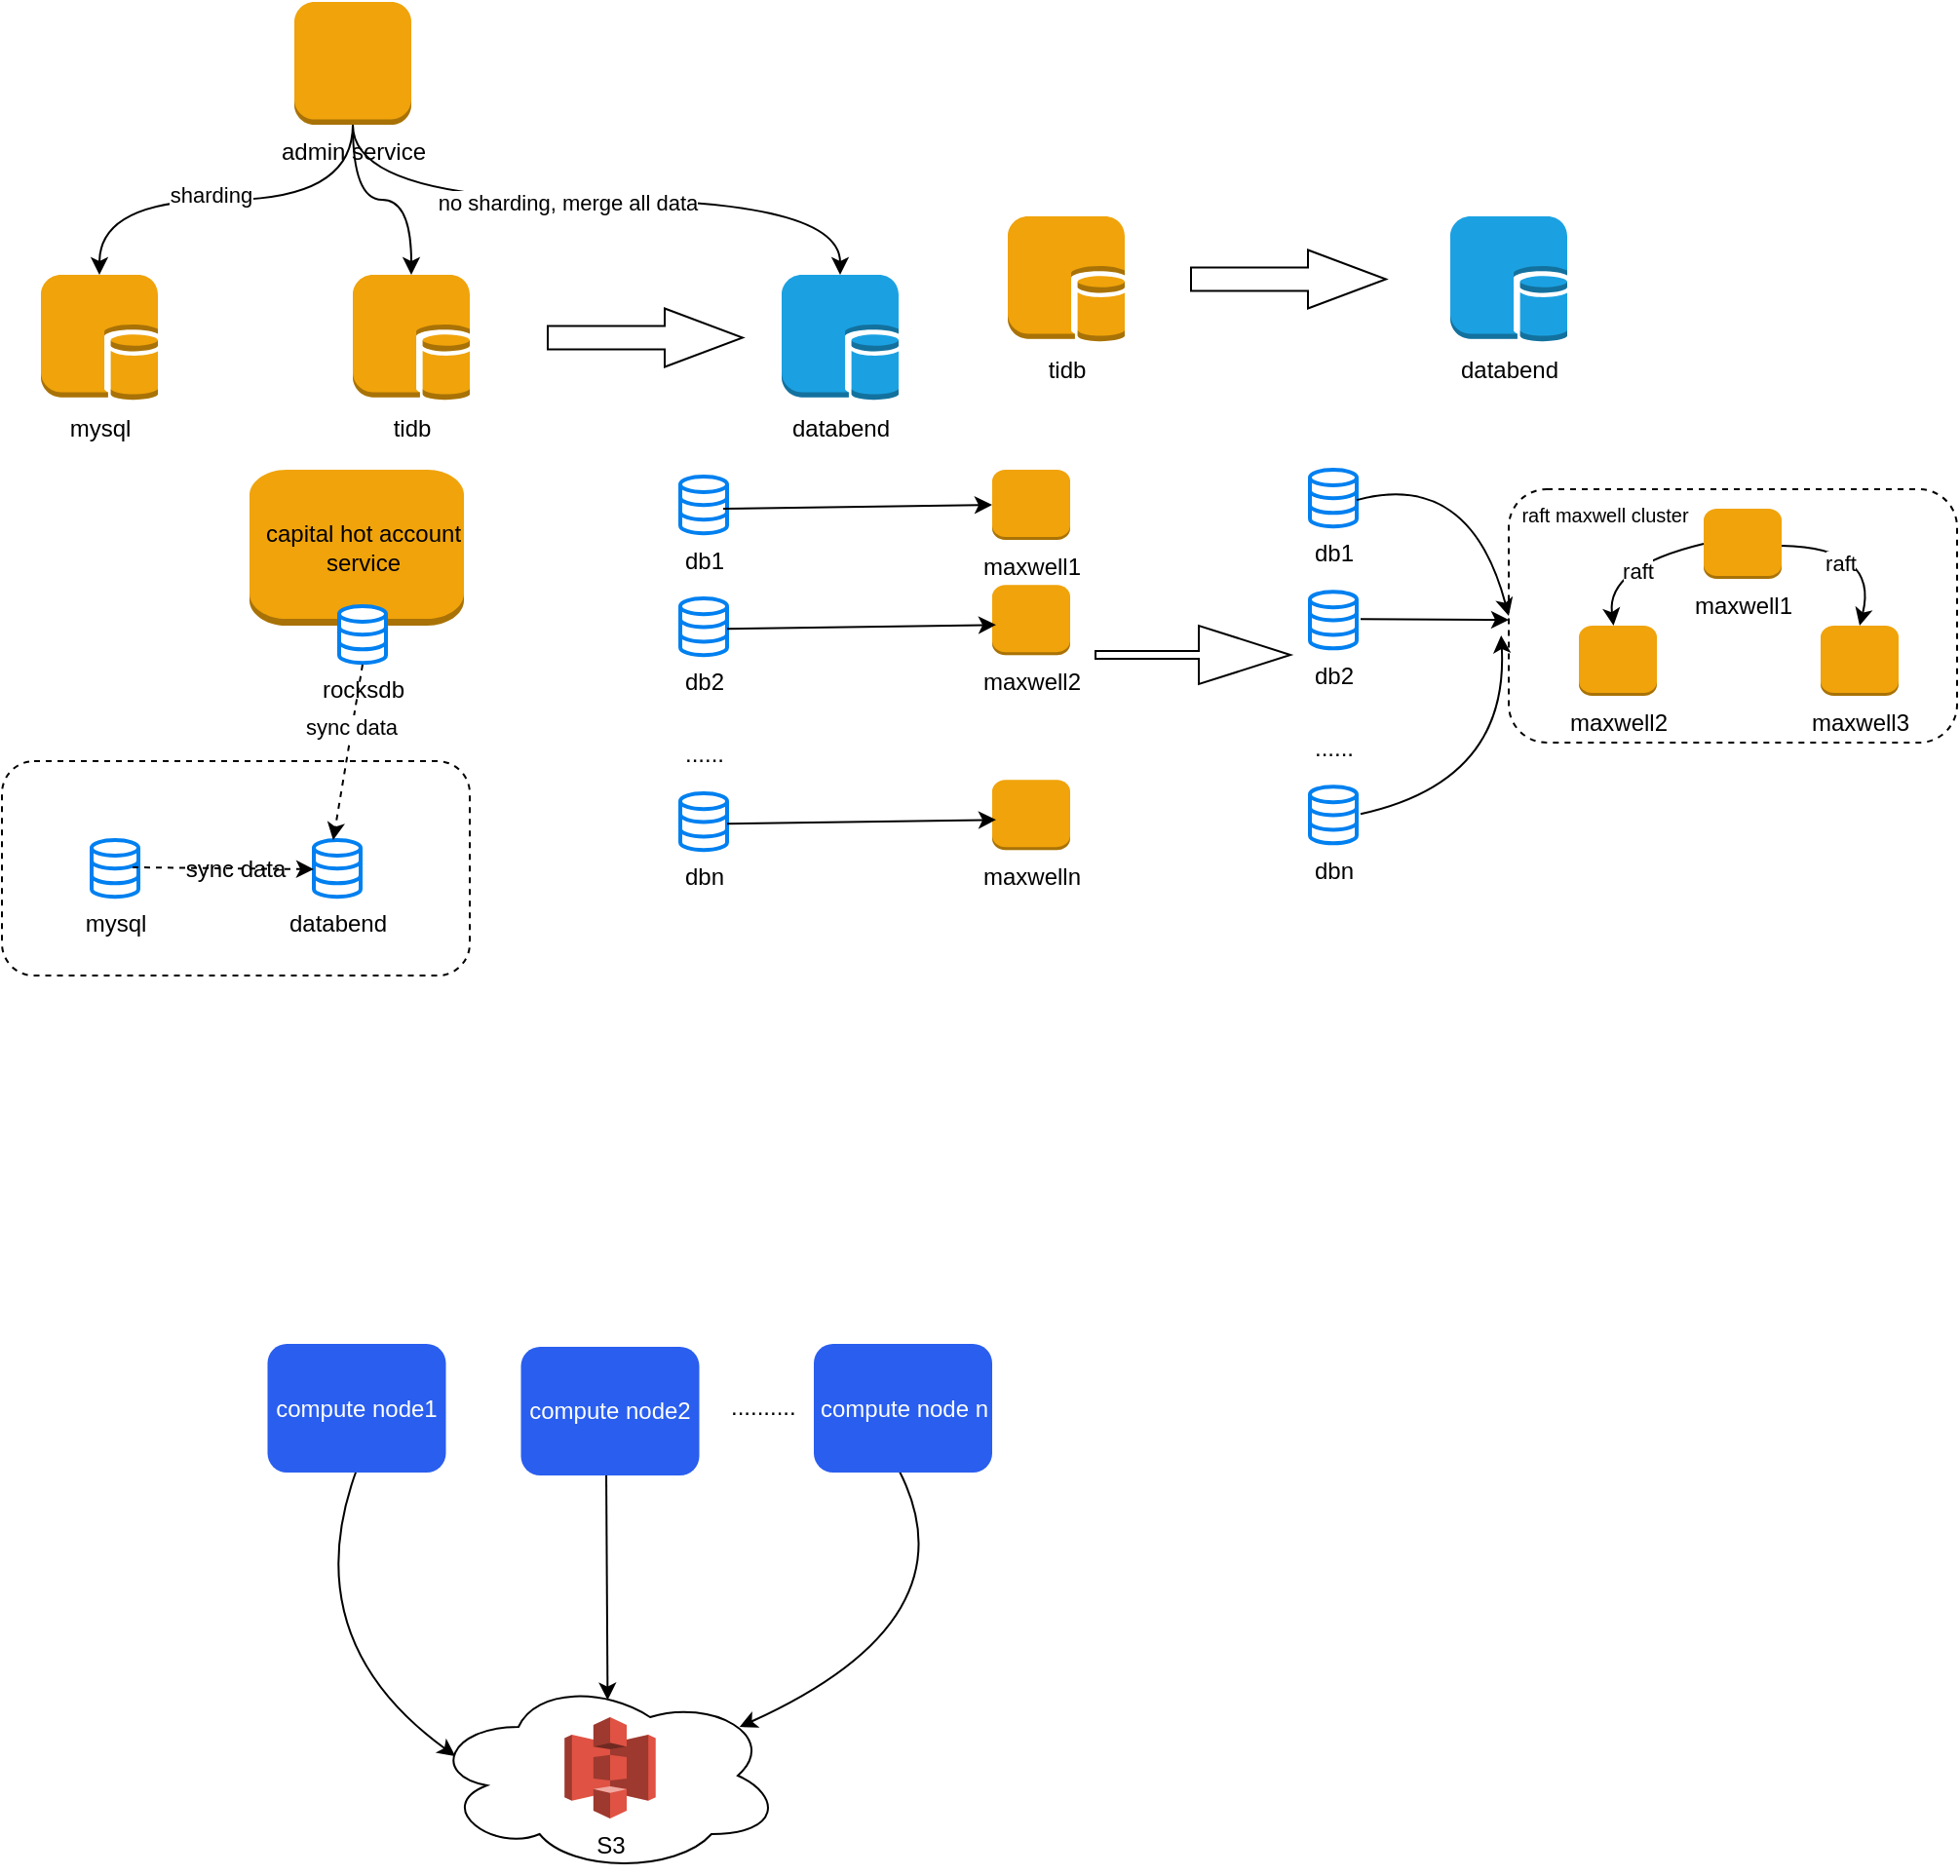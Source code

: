 <mxfile version="22.1.5" type="github">
  <diagram name="第 1 页" id="1BEC1NTxo78naEWhqVpl">
    <mxGraphModel dx="858" dy="509" grid="1" gridSize="10" guides="1" tooltips="1" connect="1" arrows="1" fold="1" page="1" pageScale="1" pageWidth="827" pageHeight="1169" math="0" shadow="0">
      <root>
        <mxCell id="0" />
        <mxCell id="1" parent="0" />
        <mxCell id="iMVuX8X0MwT_ZD3ftQ2W-7" style="edgeStyle=orthogonalEdgeStyle;orthogonalLoop=1;jettySize=auto;html=1;exitX=0.5;exitY=1;exitDx=0;exitDy=0;exitPerimeter=0;curved=1;" parent="1" source="iMVuX8X0MwT_ZD3ftQ2W-3" target="iMVuX8X0MwT_ZD3ftQ2W-4" edge="1">
          <mxGeometry relative="1" as="geometry" />
        </mxCell>
        <mxCell id="iMVuX8X0MwT_ZD3ftQ2W-28" value="sharding" style="edgeLabel;html=1;align=center;verticalAlign=middle;resizable=0;points=[];" parent="iMVuX8X0MwT_ZD3ftQ2W-7" vertex="1" connectable="0">
          <mxGeometry x="0.087" y="-3" relative="1" as="geometry">
            <mxPoint x="1" as="offset" />
          </mxGeometry>
        </mxCell>
        <mxCell id="iMVuX8X0MwT_ZD3ftQ2W-9" style="edgeStyle=orthogonalEdgeStyle;orthogonalLoop=1;jettySize=auto;html=1;exitX=0.5;exitY=1;exitDx=0;exitDy=0;exitPerimeter=0;curved=1;" parent="1" source="iMVuX8X0MwT_ZD3ftQ2W-3" target="iMVuX8X0MwT_ZD3ftQ2W-5" edge="1">
          <mxGeometry relative="1" as="geometry" />
        </mxCell>
        <mxCell id="iMVuX8X0MwT_ZD3ftQ2W-29" value="no sharding, merge all data" style="edgeLabel;html=1;align=center;verticalAlign=middle;resizable=0;points=[];" parent="iMVuX8X0MwT_ZD3ftQ2W-9" vertex="1" connectable="0">
          <mxGeometry x="-0.098" relative="1" as="geometry">
            <mxPoint x="1" y="1" as="offset" />
          </mxGeometry>
        </mxCell>
        <mxCell id="iMVuX8X0MwT_ZD3ftQ2W-3" value="admin service" style="outlineConnect=0;dashed=0;verticalLabelPosition=bottom;verticalAlign=top;align=center;html=1;shape=mxgraph.aws3.instance;fillColor=#f0a30a;fontColor=#000000;strokeColor=#BD7000;" parent="1" vertex="1">
          <mxGeometry x="150" y="20" width="60" height="63" as="geometry" />
        </mxCell>
        <mxCell id="iMVuX8X0MwT_ZD3ftQ2W-4" value="mysql" style="outlineConnect=0;dashed=0;verticalLabelPosition=bottom;verticalAlign=top;align=center;html=1;shape=mxgraph.aws3.db_on_instance;fillColor=#f0a30a;fontColor=#000000;strokeColor=#BD7000;" parent="1" vertex="1">
          <mxGeometry x="20" y="160" width="60" height="64.5" as="geometry" />
        </mxCell>
        <mxCell id="iMVuX8X0MwT_ZD3ftQ2W-5" value="databend" style="outlineConnect=0;dashed=0;verticalLabelPosition=bottom;verticalAlign=top;align=center;html=1;shape=mxgraph.aws3.db_on_instance;fillColor=#1ba1e2;fontColor=#000000;strokeColor=#006EAF;" parent="1" vertex="1">
          <mxGeometry x="400" y="160" width="60" height="64.5" as="geometry" />
        </mxCell>
        <mxCell id="iMVuX8X0MwT_ZD3ftQ2W-6" value="tidb" style="outlineConnect=0;dashed=0;verticalLabelPosition=bottom;verticalAlign=top;align=center;html=1;shape=mxgraph.aws3.db_on_instance;fillColor=#f0a30a;fontColor=#000000;strokeColor=#BD7000;" parent="1" vertex="1">
          <mxGeometry x="180" y="160" width="60" height="64.5" as="geometry" />
        </mxCell>
        <mxCell id="iMVuX8X0MwT_ZD3ftQ2W-8" style="edgeStyle=orthogonalEdgeStyle;orthogonalLoop=1;jettySize=auto;html=1;exitX=0.5;exitY=1;exitDx=0;exitDy=0;exitPerimeter=0;entryX=0.5;entryY=0;entryDx=0;entryDy=0;entryPerimeter=0;curved=1;" parent="1" source="iMVuX8X0MwT_ZD3ftQ2W-3" target="iMVuX8X0MwT_ZD3ftQ2W-6" edge="1">
          <mxGeometry relative="1" as="geometry" />
        </mxCell>
        <mxCell id="iMVuX8X0MwT_ZD3ftQ2W-10" value="" style="html=1;shadow=0;dashed=0;align=center;verticalAlign=middle;shape=mxgraph.arrows2.arrow;dy=0.6;dx=40;notch=0;" parent="1" vertex="1">
          <mxGeometry x="280" y="177.25" width="100" height="30" as="geometry" />
        </mxCell>
        <mxCell id="iMVuX8X0MwT_ZD3ftQ2W-11" value="tidb" style="outlineConnect=0;dashed=0;verticalLabelPosition=bottom;verticalAlign=top;align=center;html=1;shape=mxgraph.aws3.db_on_instance;fillColor=#f0a30a;fontColor=#000000;strokeColor=#BD7000;" parent="1" vertex="1">
          <mxGeometry x="516" y="130" width="60" height="64.5" as="geometry" />
        </mxCell>
        <mxCell id="iMVuX8X0MwT_ZD3ftQ2W-12" value="" style="html=1;shadow=0;dashed=0;align=center;verticalAlign=middle;shape=mxgraph.arrows2.arrow;dy=0.6;dx=40;notch=0;" parent="1" vertex="1">
          <mxGeometry x="610" y="147.25" width="100" height="30" as="geometry" />
        </mxCell>
        <mxCell id="iMVuX8X0MwT_ZD3ftQ2W-13" value="databend" style="outlineConnect=0;dashed=0;verticalLabelPosition=bottom;verticalAlign=top;align=center;html=1;shape=mxgraph.aws3.db_on_instance;fillColor=#1ba1e2;fontColor=#000000;strokeColor=#006EAF;" parent="1" vertex="1">
          <mxGeometry x="743" y="130" width="60" height="64.5" as="geometry" />
        </mxCell>
        <mxCell id="iMVuX8X0MwT_ZD3ftQ2W-18" value="" style="outlineConnect=0;dashed=0;verticalLabelPosition=bottom;verticalAlign=top;align=center;html=1;shape=mxgraph.aws3.instance;fillColor=#f0a30a;fontColor=#000000;strokeColor=#BD7000;" parent="1" vertex="1">
          <mxGeometry x="127" y="260" width="110" height="80" as="geometry" />
        </mxCell>
        <mxCell id="iMVuX8X0MwT_ZD3ftQ2W-20" value="rocksdb" style="html=1;verticalLabelPosition=bottom;align=center;labelBackgroundColor=#ffffff;verticalAlign=top;strokeWidth=2;strokeColor=#0080F0;shadow=0;dashed=0;shape=mxgraph.ios7.icons.data;" parent="1" vertex="1">
          <mxGeometry x="173" y="330" width="24" height="29.1" as="geometry" />
        </mxCell>
        <mxCell id="iMVuX8X0MwT_ZD3ftQ2W-21" value="sync data" style="rounded=1;whiteSpace=wrap;html=1;dashed=1;" parent="1" vertex="1">
          <mxGeometry y="409.55" width="240" height="110" as="geometry" />
        </mxCell>
        <mxCell id="iMVuX8X0MwT_ZD3ftQ2W-22" value="mysql" style="html=1;verticalLabelPosition=bottom;align=center;labelBackgroundColor=#ffffff;verticalAlign=top;strokeWidth=2;strokeColor=#0080F0;shadow=0;dashed=0;shape=mxgraph.ios7.icons.data;" parent="1" vertex="1">
          <mxGeometry x="46" y="450" width="24" height="29.1" as="geometry" />
        </mxCell>
        <mxCell id="iMVuX8X0MwT_ZD3ftQ2W-23" value="databend" style="html=1;verticalLabelPosition=bottom;align=center;labelBackgroundColor=#ffffff;verticalAlign=top;strokeWidth=2;strokeColor=#0080F0;shadow=0;dashed=0;shape=mxgraph.ios7.icons.data;" parent="1" vertex="1">
          <mxGeometry x="160" y="450" width="24" height="29.1" as="geometry" />
        </mxCell>
        <mxCell id="iMVuX8X0MwT_ZD3ftQ2W-24" value="" style="endArrow=classic;html=1;rounded=0;entryX=0;entryY=0.515;entryDx=0;entryDy=0;entryPerimeter=0;exitX=0.875;exitY=0.481;exitDx=0;exitDy=0;exitPerimeter=0;dashed=1;" parent="1" source="iMVuX8X0MwT_ZD3ftQ2W-22" target="iMVuX8X0MwT_ZD3ftQ2W-23" edge="1">
          <mxGeometry width="50" height="50" relative="1" as="geometry">
            <mxPoint x="70" y="470" as="sourcePoint" />
            <mxPoint x="120" y="420" as="targetPoint" />
          </mxGeometry>
        </mxCell>
        <mxCell id="iMVuX8X0MwT_ZD3ftQ2W-25" value="capital hot account &lt;br&gt;service" style="text;html=1;align=center;verticalAlign=middle;resizable=0;points=[];autosize=1;strokeColor=none;fillColor=none;" parent="1" vertex="1">
          <mxGeometry x="125" y="280" width="120" height="40" as="geometry" />
        </mxCell>
        <mxCell id="iMVuX8X0MwT_ZD3ftQ2W-26" value="" style="endArrow=classic;html=1;entryX=0.708;entryY=0.368;entryDx=0;entryDy=0;entryPerimeter=0;dashed=1;curved=1;" parent="1" target="iMVuX8X0MwT_ZD3ftQ2W-21" edge="1">
          <mxGeometry width="50" height="50" relative="1" as="geometry">
            <mxPoint x="185" y="360" as="sourcePoint" />
            <mxPoint x="310" y="340" as="targetPoint" />
          </mxGeometry>
        </mxCell>
        <mxCell id="iMVuX8X0MwT_ZD3ftQ2W-27" value="sync data" style="edgeLabel;html=1;align=center;verticalAlign=middle;resizable=0;points=[];" parent="iMVuX8X0MwT_ZD3ftQ2W-26" vertex="1" connectable="0">
          <mxGeometry x="-0.287" y="-1" relative="1" as="geometry">
            <mxPoint as="offset" />
          </mxGeometry>
        </mxCell>
        <mxCell id="iMVuX8X0MwT_ZD3ftQ2W-30" value="db1" style="html=1;verticalLabelPosition=bottom;align=center;labelBackgroundColor=#ffffff;verticalAlign=top;strokeWidth=2;strokeColor=#0080F0;shadow=0;dashed=0;shape=mxgraph.ios7.icons.data;" parent="1" vertex="1">
          <mxGeometry x="348" y="263.48" width="24" height="29.1" as="geometry" />
        </mxCell>
        <mxCell id="iMVuX8X0MwT_ZD3ftQ2W-31" value="db2" style="html=1;verticalLabelPosition=bottom;align=center;labelBackgroundColor=#ffffff;verticalAlign=top;strokeWidth=2;strokeColor=#0080F0;shadow=0;dashed=0;shape=mxgraph.ios7.icons.data;" parent="1" vertex="1">
          <mxGeometry x="348" y="326.05" width="24" height="29.1" as="geometry" />
        </mxCell>
        <mxCell id="iMVuX8X0MwT_ZD3ftQ2W-32" value="dbn" style="html=1;verticalLabelPosition=bottom;align=center;labelBackgroundColor=#ffffff;verticalAlign=top;strokeWidth=2;strokeColor=#0080F0;shadow=0;dashed=0;shape=mxgraph.ios7.icons.data;" parent="1" vertex="1">
          <mxGeometry x="348" y="426.05" width="24" height="29.1" as="geometry" />
        </mxCell>
        <mxCell id="iMVuX8X0MwT_ZD3ftQ2W-33" value="......" style="text;html=1;align=center;verticalAlign=middle;resizable=0;points=[];autosize=1;strokeColor=none;fillColor=none;" parent="1" vertex="1">
          <mxGeometry x="340" y="391.05" width="40" height="30" as="geometry" />
        </mxCell>
        <mxCell id="iMVuX8X0MwT_ZD3ftQ2W-34" value="maxwell1" style="outlineConnect=0;dashed=0;verticalLabelPosition=bottom;verticalAlign=top;align=center;html=1;shape=mxgraph.aws3.instance;fillColor=#f0a30a;fontColor=#000000;strokeColor=#BD7000;" parent="1" vertex="1">
          <mxGeometry x="508" y="260" width="40" height="36.05" as="geometry" />
        </mxCell>
        <mxCell id="iMVuX8X0MwT_ZD3ftQ2W-35" value="maxwell2" style="outlineConnect=0;dashed=0;verticalLabelPosition=bottom;verticalAlign=top;align=center;html=1;shape=mxgraph.aws3.instance;fillColor=#f0a30a;fontColor=#000000;strokeColor=#BD7000;" parent="1" vertex="1">
          <mxGeometry x="508" y="319.1" width="40" height="36.05" as="geometry" />
        </mxCell>
        <mxCell id="iMVuX8X0MwT_ZD3ftQ2W-36" value="maxwelln" style="outlineConnect=0;dashed=0;verticalLabelPosition=bottom;verticalAlign=top;align=center;html=1;shape=mxgraph.aws3.instance;fillColor=#f0a30a;fontColor=#000000;strokeColor=#BD7000;" parent="1" vertex="1">
          <mxGeometry x="508" y="419.1" width="40" height="36.05" as="geometry" />
        </mxCell>
        <mxCell id="iMVuX8X0MwT_ZD3ftQ2W-38" value="" style="endArrow=classic;html=1;rounded=0;exitX=0.917;exitY=0.569;exitDx=0;exitDy=0;exitPerimeter=0;entryX=0;entryY=0.5;entryDx=0;entryDy=0;entryPerimeter=0;" parent="1" source="iMVuX8X0MwT_ZD3ftQ2W-30" target="iMVuX8X0MwT_ZD3ftQ2W-34" edge="1">
          <mxGeometry width="50" height="50" relative="1" as="geometry">
            <mxPoint x="448" y="266.05" as="sourcePoint" />
            <mxPoint x="498" y="216.05" as="targetPoint" />
          </mxGeometry>
        </mxCell>
        <mxCell id="iMVuX8X0MwT_ZD3ftQ2W-39" value="" style="endArrow=classic;html=1;rounded=0;exitX=0.917;exitY=0.569;exitDx=0;exitDy=0;exitPerimeter=0;entryX=0;entryY=0.5;entryDx=0;entryDy=0;entryPerimeter=0;" parent="1" edge="1">
          <mxGeometry width="50" height="50" relative="1" as="geometry">
            <mxPoint x="372" y="341.6" as="sourcePoint" />
            <mxPoint x="510" y="339.6" as="targetPoint" />
          </mxGeometry>
        </mxCell>
        <mxCell id="iMVuX8X0MwT_ZD3ftQ2W-40" value="" style="endArrow=classic;html=1;rounded=0;exitX=0.917;exitY=0.569;exitDx=0;exitDy=0;exitPerimeter=0;entryX=0;entryY=0.5;entryDx=0;entryDy=0;entryPerimeter=0;" parent="1" edge="1">
          <mxGeometry width="50" height="50" relative="1" as="geometry">
            <mxPoint x="372" y="441.6" as="sourcePoint" />
            <mxPoint x="510" y="439.6" as="targetPoint" />
          </mxGeometry>
        </mxCell>
        <mxCell id="iMVuX8X0MwT_ZD3ftQ2W-41" value="db1" style="html=1;verticalLabelPosition=bottom;align=center;labelBackgroundColor=#ffffff;verticalAlign=top;strokeWidth=2;strokeColor=#0080F0;shadow=0;dashed=0;shape=mxgraph.ios7.icons.data;" parent="1" vertex="1">
          <mxGeometry x="671" y="260" width="24" height="29.1" as="geometry" />
        </mxCell>
        <mxCell id="iMVuX8X0MwT_ZD3ftQ2W-42" value="db2" style="html=1;verticalLabelPosition=bottom;align=center;labelBackgroundColor=#ffffff;verticalAlign=top;strokeWidth=2;strokeColor=#0080F0;shadow=0;dashed=0;shape=mxgraph.ios7.icons.data;" parent="1" vertex="1">
          <mxGeometry x="671" y="322.57" width="24" height="29.1" as="geometry" />
        </mxCell>
        <mxCell id="iMVuX8X0MwT_ZD3ftQ2W-43" value="dbn" style="html=1;verticalLabelPosition=bottom;align=center;labelBackgroundColor=#ffffff;verticalAlign=top;strokeWidth=2;strokeColor=#0080F0;shadow=0;dashed=0;shape=mxgraph.ios7.icons.data;" parent="1" vertex="1">
          <mxGeometry x="671" y="422.57" width="24" height="29.1" as="geometry" />
        </mxCell>
        <mxCell id="iMVuX8X0MwT_ZD3ftQ2W-44" value="......" style="text;html=1;align=center;verticalAlign=middle;resizable=0;points=[];autosize=1;strokeColor=none;fillColor=none;" parent="1" vertex="1">
          <mxGeometry x="663" y="387.57" width="40" height="30" as="geometry" />
        </mxCell>
        <mxCell id="iMVuX8X0MwT_ZD3ftQ2W-45" value="" style="rounded=1;whiteSpace=wrap;html=1;dashed=1;" parent="1" vertex="1">
          <mxGeometry x="773" y="270" width="230" height="130" as="geometry" />
        </mxCell>
        <mxCell id="iMVuX8X0MwT_ZD3ftQ2W-46" value="maxwell1" style="outlineConnect=0;dashed=0;verticalLabelPosition=bottom;verticalAlign=top;align=center;html=1;shape=mxgraph.aws3.instance;fillColor=#f0a30a;fontColor=#000000;strokeColor=#BD7000;" parent="1" vertex="1">
          <mxGeometry x="873" y="280" width="40" height="36.05" as="geometry" />
        </mxCell>
        <mxCell id="iMVuX8X0MwT_ZD3ftQ2W-47" value="maxwell2" style="outlineConnect=0;dashed=0;verticalLabelPosition=bottom;verticalAlign=top;align=center;html=1;shape=mxgraph.aws3.instance;fillColor=#f0a30a;fontColor=#000000;strokeColor=#BD7000;" parent="1" vertex="1">
          <mxGeometry x="809" y="340" width="40" height="36.05" as="geometry" />
        </mxCell>
        <mxCell id="iMVuX8X0MwT_ZD3ftQ2W-48" value="maxwell3" style="outlineConnect=0;dashed=0;verticalLabelPosition=bottom;verticalAlign=top;align=center;html=1;shape=mxgraph.aws3.instance;fillColor=#f0a30a;fontColor=#000000;strokeColor=#BD7000;" parent="1" vertex="1">
          <mxGeometry x="933" y="340" width="40" height="36.05" as="geometry" />
        </mxCell>
        <mxCell id="iMVuX8X0MwT_ZD3ftQ2W-50" value="" style="endArrow=classic;html=1;exitX=0;exitY=0.5;exitDx=0;exitDy=0;exitPerimeter=0;curved=1;" parent="1" source="iMVuX8X0MwT_ZD3ftQ2W-46" target="iMVuX8X0MwT_ZD3ftQ2W-47" edge="1">
          <mxGeometry width="50" height="50" relative="1" as="geometry">
            <mxPoint x="809" y="232" as="sourcePoint" />
            <mxPoint x="947" y="230" as="targetPoint" />
            <Array as="points">
              <mxPoint x="823" y="310" />
            </Array>
          </mxGeometry>
        </mxCell>
        <mxCell id="iMVuX8X0MwT_ZD3ftQ2W-53" value="raft" style="edgeLabel;html=1;align=center;verticalAlign=middle;resizable=0;points=[];" parent="iMVuX8X0MwT_ZD3ftQ2W-50" vertex="1" connectable="0">
          <mxGeometry x="-0.116" y="5" relative="1" as="geometry">
            <mxPoint as="offset" />
          </mxGeometry>
        </mxCell>
        <mxCell id="iMVuX8X0MwT_ZD3ftQ2W-52" value="" style="endArrow=classic;html=1;exitX=0.917;exitY=0.569;exitDx=0;exitDy=0;exitPerimeter=0;entryX=0.5;entryY=0;entryDx=0;entryDy=0;entryPerimeter=0;curved=1;" parent="1" target="iMVuX8X0MwT_ZD3ftQ2W-48" edge="1">
          <mxGeometry width="50" height="50" relative="1" as="geometry">
            <mxPoint x="913" y="299.03" as="sourcePoint" />
            <mxPoint x="1051" y="297.03" as="targetPoint" />
            <Array as="points">
              <mxPoint x="963" y="300" />
            </Array>
          </mxGeometry>
        </mxCell>
        <mxCell id="iMVuX8X0MwT_ZD3ftQ2W-54" value="raft" style="edgeLabel;html=1;align=center;verticalAlign=middle;resizable=0;points=[];" parent="iMVuX8X0MwT_ZD3ftQ2W-52" vertex="1" connectable="0">
          <mxGeometry x="-0.339" y="-8" relative="1" as="geometry">
            <mxPoint as="offset" />
          </mxGeometry>
        </mxCell>
        <mxCell id="iMVuX8X0MwT_ZD3ftQ2W-55" value="" style="endArrow=classic;html=1;exitX=0.917;exitY=0.569;exitDx=0;exitDy=0;exitPerimeter=0;entryX=0;entryY=0.5;entryDx=0;entryDy=0;curved=1;" parent="1" target="iMVuX8X0MwT_ZD3ftQ2W-45" edge="1">
          <mxGeometry width="50" height="50" relative="1" as="geometry">
            <mxPoint x="695" y="275.55" as="sourcePoint" />
            <mxPoint x="833" y="273.55" as="targetPoint" />
            <Array as="points">
              <mxPoint x="753" y="260" />
            </Array>
          </mxGeometry>
        </mxCell>
        <mxCell id="iMVuX8X0MwT_ZD3ftQ2W-56" value="" style="endArrow=classic;html=1;rounded=0;exitX=0.917;exitY=0.569;exitDx=0;exitDy=0;exitPerimeter=0;" parent="1" edge="1">
          <mxGeometry width="50" height="50" relative="1" as="geometry">
            <mxPoint x="697" y="336.62" as="sourcePoint" />
            <mxPoint x="773" y="337" as="targetPoint" />
          </mxGeometry>
        </mxCell>
        <mxCell id="iMVuX8X0MwT_ZD3ftQ2W-57" value="" style="endArrow=classic;html=1;exitX=0.917;exitY=0.569;exitDx=0;exitDy=0;exitPerimeter=0;entryX=-0.017;entryY=0.577;entryDx=0;entryDy=0;entryPerimeter=0;curved=1;" parent="1" target="iMVuX8X0MwT_ZD3ftQ2W-45" edge="1">
          <mxGeometry width="50" height="50" relative="1" as="geometry">
            <mxPoint x="697" y="436.62" as="sourcePoint" />
            <mxPoint x="773" y="437" as="targetPoint" />
            <Array as="points">
              <mxPoint x="773" y="420" />
            </Array>
          </mxGeometry>
        </mxCell>
        <mxCell id="iMVuX8X0MwT_ZD3ftQ2W-58" value="" style="html=1;shadow=0;dashed=0;align=center;verticalAlign=middle;shape=mxgraph.arrows2.arrow;dy=0.87;dx=47;notch=0;" parent="1" vertex="1">
          <mxGeometry x="561" y="340" width="100" height="30" as="geometry" />
        </mxCell>
        <mxCell id="iMVuX8X0MwT_ZD3ftQ2W-59" value="raft maxwell cluster" style="text;html=1;align=center;verticalAlign=middle;resizable=0;points=[];autosize=1;strokeColor=none;fillColor=none;fontSize=10;" parent="1" vertex="1">
          <mxGeometry x="767" y="267.58" width="110" height="30" as="geometry" />
        </mxCell>
        <mxCell id="iMVuX8X0MwT_ZD3ftQ2W-65" value="" style="ellipse;shape=cloud;whiteSpace=wrap;html=1;" parent="1" vertex="1">
          <mxGeometry x="220" y="880" width="180" height="100" as="geometry" />
        </mxCell>
        <mxCell id="iMVuX8X0MwT_ZD3ftQ2W-68" value="" style="endArrow=classic;html=1;entryX=0.07;entryY=0.4;entryDx=0;entryDy=0;entryPerimeter=0;exitX=0.5;exitY=1;exitDx=0;exitDy=0;exitPerimeter=0;curved=1;" parent="1" target="iMVuX8X0MwT_ZD3ftQ2W-65" edge="1">
          <mxGeometry width="50" height="50" relative="1" as="geometry">
            <mxPoint x="182" y="773" as="sourcePoint" />
            <mxPoint x="160" y="820" as="targetPoint" />
            <Array as="points">
              <mxPoint x="150" y="860" />
            </Array>
          </mxGeometry>
        </mxCell>
        <mxCell id="iMVuX8X0MwT_ZD3ftQ2W-71" value="" style="endArrow=classic;html=1;rounded=0;exitX=0.5;exitY=1;exitDx=0;exitDy=0;exitPerimeter=0;entryX=0.504;entryY=0.113;entryDx=0;entryDy=0;entryPerimeter=0;" parent="1" target="iMVuX8X0MwT_ZD3ftQ2W-65" edge="1">
          <mxGeometry width="50" height="50" relative="1" as="geometry">
            <mxPoint x="310" y="773" as="sourcePoint" />
            <mxPoint x="410" y="800" as="targetPoint" />
          </mxGeometry>
        </mxCell>
        <mxCell id="iMVuX8X0MwT_ZD3ftQ2W-73" value="" style="endArrow=classic;html=1;exitX=0.5;exitY=1;exitDx=0;exitDy=0;exitPerimeter=0;entryX=0.88;entryY=0.25;entryDx=0;entryDy=0;entryPerimeter=0;curved=1;" parent="1" target="iMVuX8X0MwT_ZD3ftQ2W-65" edge="1">
          <mxGeometry width="50" height="50" relative="1" as="geometry">
            <mxPoint x="460" y="773" as="sourcePoint" />
            <mxPoint x="461" y="877" as="targetPoint" />
            <Array as="points">
              <mxPoint x="500" y="850" />
            </Array>
          </mxGeometry>
        </mxCell>
        <mxCell id="iMVuX8X0MwT_ZD3ftQ2W-77" value=".........." style="text;whiteSpace=wrap;" parent="1" vertex="1">
          <mxGeometry x="372" y="726.5" width="42" height="30" as="geometry" />
        </mxCell>
        <mxCell id="L-PDm-o4I0clJrW_7A9i-2" value="compute node1" style="rounded=1;whiteSpace=wrap;html=1;fillColor=#295EEF;fontColor=#ffffff;strokeColor=none;" vertex="1" parent="1">
          <mxGeometry x="136.25" y="708.5" width="91.5" height="66" as="geometry" />
        </mxCell>
        <mxCell id="L-PDm-o4I0clJrW_7A9i-3" value="compute node2" style="rounded=1;whiteSpace=wrap;html=1;fillColor=#295EEF;fontColor=#ffffff;strokeColor=none;" vertex="1" parent="1">
          <mxGeometry x="266.25" y="710" width="91.5" height="66" as="geometry" />
        </mxCell>
        <mxCell id="L-PDm-o4I0clJrW_7A9i-4" value="compute node n" style="rounded=1;whiteSpace=wrap;html=1;fillColor=#295EEF;fontColor=#ffffff;strokeColor=none;" vertex="1" parent="1">
          <mxGeometry x="416.5" y="708.5" width="91.5" height="66" as="geometry" />
        </mxCell>
        <mxCell id="L-PDm-o4I0clJrW_7A9i-5" value="S3" style="outlineConnect=0;dashed=0;verticalLabelPosition=bottom;verticalAlign=top;align=center;html=1;shape=mxgraph.aws3.s3;fillColor=#E05243;gradientColor=none;" vertex="1" parent="1">
          <mxGeometry x="288.62" y="900" width="46.75" height="52" as="geometry" />
        </mxCell>
      </root>
    </mxGraphModel>
  </diagram>
</mxfile>
